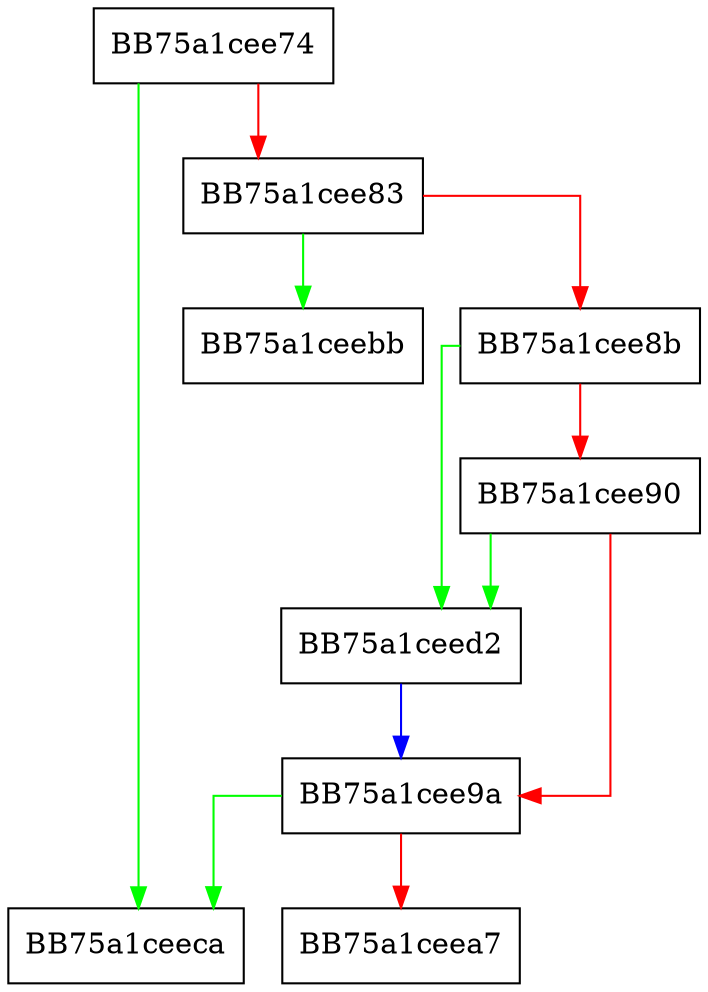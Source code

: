 digraph numBytes {
  node [shape="box"];
  graph [splines=ortho];
  BB75a1cee74 -> BB75a1ceeca [color="green"];
  BB75a1cee74 -> BB75a1cee83 [color="red"];
  BB75a1cee83 -> BB75a1ceebb [color="green"];
  BB75a1cee83 -> BB75a1cee8b [color="red"];
  BB75a1cee8b -> BB75a1ceed2 [color="green"];
  BB75a1cee8b -> BB75a1cee90 [color="red"];
  BB75a1cee90 -> BB75a1ceed2 [color="green"];
  BB75a1cee90 -> BB75a1cee9a [color="red"];
  BB75a1cee9a -> BB75a1ceeca [color="green"];
  BB75a1cee9a -> BB75a1ceea7 [color="red"];
  BB75a1ceed2 -> BB75a1cee9a [color="blue"];
}